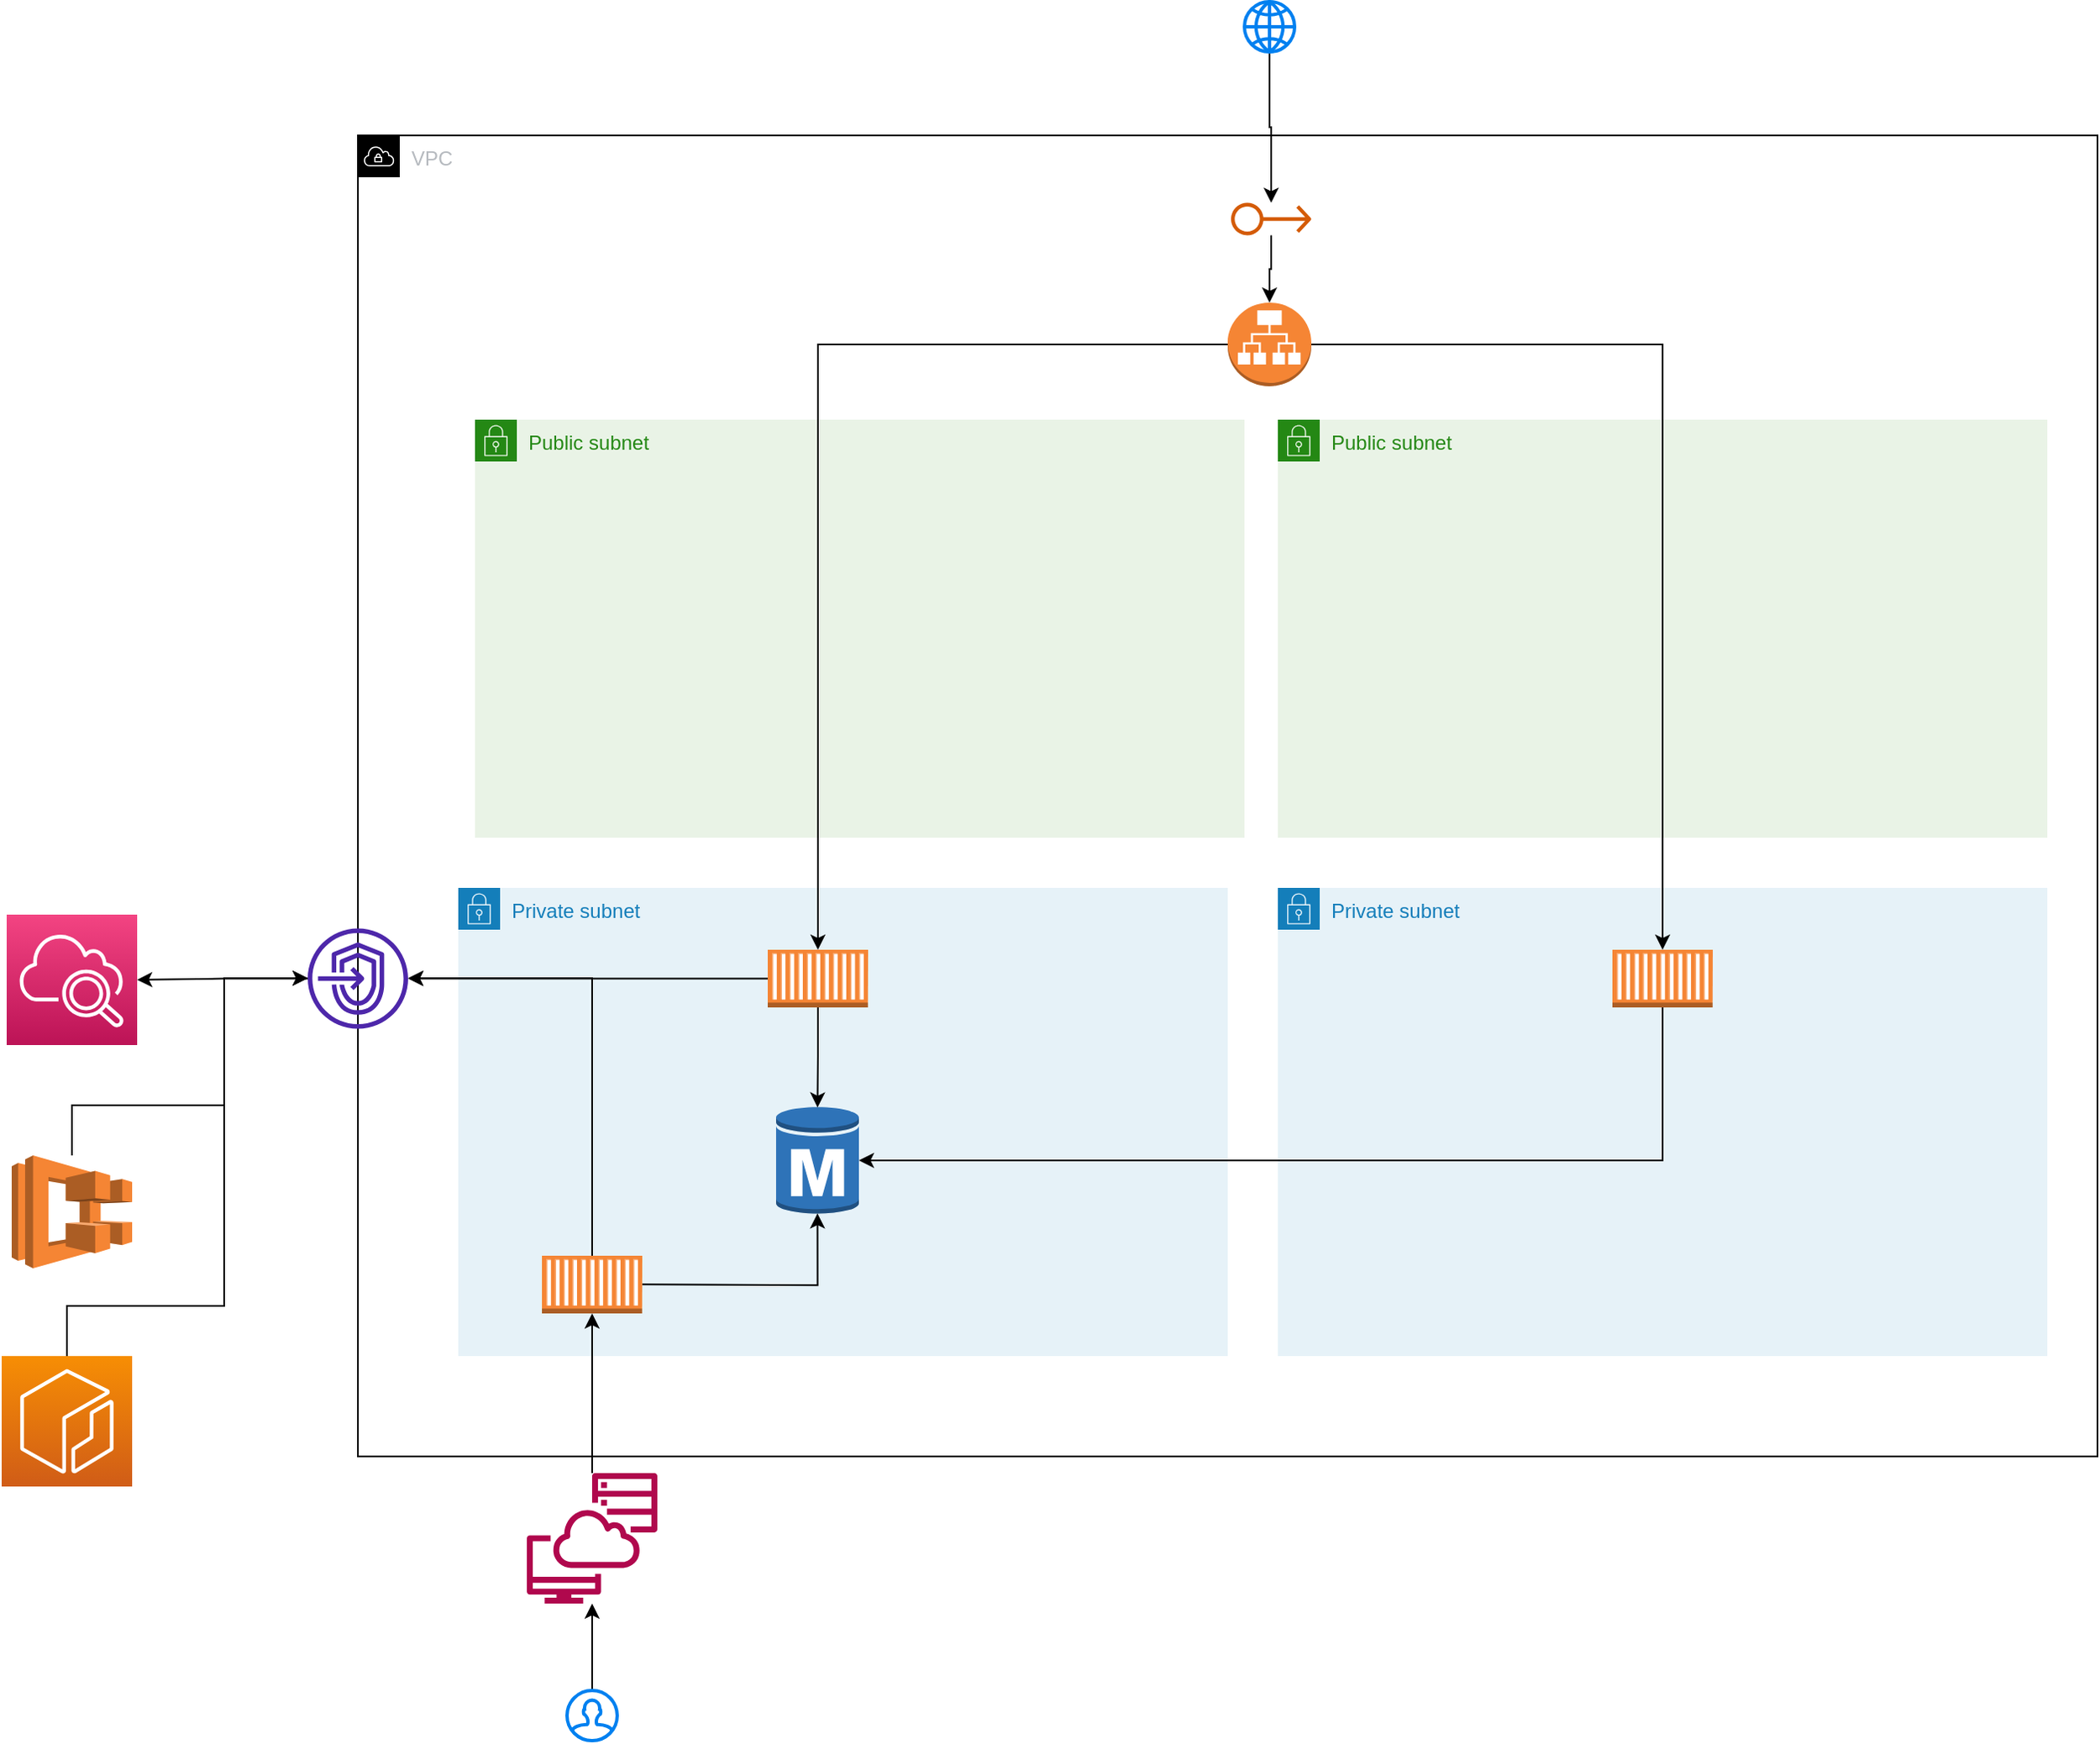 <mxfile version="21.3.3" type="github">
  <diagram id="Ht1M8jgEwFfnCIfOTk4-" name="Page-1">
    <mxGraphModel dx="3025" dy="3112" grid="1" gridSize="10" guides="1" tooltips="1" connect="1" arrows="1" fold="1" page="1" pageScale="1" pageWidth="1169" pageHeight="827" math="0" shadow="0">
      <root>
        <mxCell id="0" />
        <mxCell id="1" parent="0" />
        <mxCell id="mZrZ3VLlIDcRX8v9q6k0-5" value="VPC" style="sketch=0;outlineConnect=0;gradientColor=none;html=1;whiteSpace=wrap;fontSize=12;fontStyle=0;shape=mxgraph.aws4.group;grIcon=mxgraph.aws4.group_vpc;strokeColor=#000000;fillColor=none;verticalAlign=top;align=left;spacingLeft=30;fontColor=#B6BABF;dashed=0;" vertex="1" parent="1">
          <mxGeometry x="80" y="-900" width="1040" height="790" as="geometry" />
        </mxCell>
        <mxCell id="mZrZ3VLlIDcRX8v9q6k0-2" value="Public subnet" style="points=[[0,0],[0.25,0],[0.5,0],[0.75,0],[1,0],[1,0.25],[1,0.5],[1,0.75],[1,1],[0.75,1],[0.5,1],[0.25,1],[0,1],[0,0.75],[0,0.5],[0,0.25]];outlineConnect=0;gradientColor=none;html=1;whiteSpace=wrap;fontSize=12;fontStyle=0;container=1;pointerEvents=0;collapsible=0;recursiveResize=0;shape=mxgraph.aws4.group;grIcon=mxgraph.aws4.group_security_group;grStroke=0;strokeColor=#248814;fillColor=#E9F3E6;verticalAlign=top;align=left;spacingLeft=30;fontColor=#248814;dashed=0;" vertex="1" parent="1">
          <mxGeometry x="630" y="-730" width="460" height="250" as="geometry" />
        </mxCell>
        <mxCell id="mZrZ3VLlIDcRX8v9q6k0-3" value="Private subnet" style="points=[[0,0],[0.25,0],[0.5,0],[0.75,0],[1,0],[1,0.25],[1,0.5],[1,0.75],[1,1],[0.75,1],[0.5,1],[0.25,1],[0,1],[0,0.75],[0,0.5],[0,0.25]];outlineConnect=0;gradientColor=none;html=1;whiteSpace=wrap;fontSize=12;fontStyle=0;container=1;pointerEvents=0;collapsible=0;recursiveResize=0;shape=mxgraph.aws4.group;grIcon=mxgraph.aws4.group_security_group;grStroke=0;strokeColor=#147EBA;fillColor=#E6F2F8;verticalAlign=top;align=left;spacingLeft=30;fontColor=#147EBA;dashed=0;" vertex="1" parent="1">
          <mxGeometry x="140" y="-450" width="460" height="280" as="geometry" />
        </mxCell>
        <mxCell id="mZrZ3VLlIDcRX8v9q6k0-16" style="edgeStyle=orthogonalEdgeStyle;rounded=0;orthogonalLoop=1;jettySize=auto;html=1;strokeWidth=1;fillColor=#60a917;strokeColor=#000000;entryX=0.5;entryY=0.98;entryDx=0;entryDy=0;entryPerimeter=0;" edge="1" parent="mZrZ3VLlIDcRX8v9q6k0-3" target="mZrZ3VLlIDcRX8v9q6k0-38">
          <mxGeometry relative="1" as="geometry">
            <mxPoint x="110" y="237.067" as="sourcePoint" />
            <mxPoint x="215" y="200" as="targetPoint" />
          </mxGeometry>
        </mxCell>
        <mxCell id="mZrZ3VLlIDcRX8v9q6k0-31" value="" style="outlineConnect=0;dashed=0;verticalLabelPosition=bottom;verticalAlign=top;align=center;html=1;shape=mxgraph.aws3.ec2_compute_container;fillColor=#F58534;gradientColor=none;" vertex="1" parent="mZrZ3VLlIDcRX8v9q6k0-3">
          <mxGeometry x="50" y="220" width="60" height="34.5" as="geometry" />
        </mxCell>
        <mxCell id="mZrZ3VLlIDcRX8v9q6k0-38" value="" style="outlineConnect=0;dashed=0;verticalLabelPosition=bottom;verticalAlign=top;align=center;html=1;shape=mxgraph.aws3.rds_db_instance;fillColor=#2E73B8;gradientColor=none;" vertex="1" parent="mZrZ3VLlIDcRX8v9q6k0-3">
          <mxGeometry x="190" y="130" width="49.5" height="66" as="geometry" />
        </mxCell>
        <mxCell id="mZrZ3VLlIDcRX8v9q6k0-6" value="Public subnet" style="points=[[0,0],[0.25,0],[0.5,0],[0.75,0],[1,0],[1,0.25],[1,0.5],[1,0.75],[1,1],[0.75,1],[0.5,1],[0.25,1],[0,1],[0,0.75],[0,0.5],[0,0.25]];outlineConnect=0;gradientColor=none;html=1;whiteSpace=wrap;fontSize=12;fontStyle=0;container=1;pointerEvents=0;collapsible=0;recursiveResize=0;shape=mxgraph.aws4.group;grIcon=mxgraph.aws4.group_security_group;grStroke=0;strokeColor=#248814;fillColor=#E9F3E6;verticalAlign=top;align=left;spacingLeft=30;fontColor=#248814;dashed=0;" vertex="1" parent="1">
          <mxGeometry x="150" y="-730" width="460" height="250" as="geometry" />
        </mxCell>
        <mxCell id="mZrZ3VLlIDcRX8v9q6k0-7" value="Private subnet" style="points=[[0,0],[0.25,0],[0.5,0],[0.75,0],[1,0],[1,0.25],[1,0.5],[1,0.75],[1,1],[0.75,1],[0.5,1],[0.25,1],[0,1],[0,0.75],[0,0.5],[0,0.25]];outlineConnect=0;gradientColor=none;html=1;whiteSpace=wrap;fontSize=12;fontStyle=0;container=1;pointerEvents=0;collapsible=0;recursiveResize=0;shape=mxgraph.aws4.group;grIcon=mxgraph.aws4.group_security_group;grStroke=0;strokeColor=#147EBA;fillColor=#E6F2F8;verticalAlign=top;align=left;spacingLeft=30;fontColor=#147EBA;dashed=0;" vertex="1" parent="1">
          <mxGeometry x="630" y="-450" width="460" height="280" as="geometry" />
        </mxCell>
        <mxCell id="mZrZ3VLlIDcRX8v9q6k0-20" value="" style="outlineConnect=0;dashed=0;verticalLabelPosition=bottom;verticalAlign=top;align=center;html=1;shape=mxgraph.aws3.ec2_compute_container;fillColor=#F58534;gradientColor=none;" vertex="1" parent="mZrZ3VLlIDcRX8v9q6k0-7">
          <mxGeometry x="200" y="37" width="60" height="34.5" as="geometry" />
        </mxCell>
        <mxCell id="mZrZ3VLlIDcRX8v9q6k0-10" value="" style="edgeStyle=orthogonalEdgeStyle;rounded=0;orthogonalLoop=1;jettySize=auto;html=1;fillColor=#60a917;strokeColor=#000000;strokeWidth=1;entryX=0.5;entryY=1;entryDx=0;entryDy=0;entryPerimeter=0;" edge="1" parent="1" source="mZrZ3VLlIDcRX8v9q6k0-9" target="mZrZ3VLlIDcRX8v9q6k0-31">
          <mxGeometry relative="1" as="geometry">
            <mxPoint x="220" y="-186" as="targetPoint" />
          </mxGeometry>
        </mxCell>
        <mxCell id="mZrZ3VLlIDcRX8v9q6k0-9" value="" style="sketch=0;outlineConnect=0;fontColor=#232F3E;gradientColor=none;fillColor=#B0084D;strokeColor=none;dashed=0;verticalLabelPosition=bottom;verticalAlign=top;align=center;html=1;fontSize=12;fontStyle=0;aspect=fixed;pointerEvents=1;shape=mxgraph.aws4.systems_manager_session_manager;" vertex="1" parent="1">
          <mxGeometry x="181" y="-100" width="78" height="78" as="geometry" />
        </mxCell>
        <mxCell id="mZrZ3VLlIDcRX8v9q6k0-12" style="edgeStyle=orthogonalEdgeStyle;rounded=0;orthogonalLoop=1;jettySize=auto;html=1;fillColor=#60a917;strokeColor=#000000;strokeWidth=1;" edge="1" parent="1" source="mZrZ3VLlIDcRX8v9q6k0-11" target="mZrZ3VLlIDcRX8v9q6k0-9">
          <mxGeometry relative="1" as="geometry" />
        </mxCell>
        <mxCell id="mZrZ3VLlIDcRX8v9q6k0-11" value="" style="html=1;verticalLabelPosition=bottom;align=center;labelBackgroundColor=#ffffff;verticalAlign=top;strokeWidth=2;strokeColor=#0080F0;shadow=0;dashed=0;shape=mxgraph.ios7.icons.user;" vertex="1" parent="1">
          <mxGeometry x="205" y="30" width="30" height="30" as="geometry" />
        </mxCell>
        <mxCell id="mZrZ3VLlIDcRX8v9q6k0-22" style="edgeStyle=orthogonalEdgeStyle;rounded=0;orthogonalLoop=1;jettySize=auto;html=1;entryX=0.5;entryY=0.02;entryDx=0;entryDy=0;entryPerimeter=0;strokeColor=#000000;" edge="1" parent="1" source="mZrZ3VLlIDcRX8v9q6k0-21" target="mZrZ3VLlIDcRX8v9q6k0-38">
          <mxGeometry relative="1" as="geometry">
            <mxPoint x="354.75" y="-319.34" as="targetPoint" />
          </mxGeometry>
        </mxCell>
        <mxCell id="mZrZ3VLlIDcRX8v9q6k0-25" style="edgeStyle=orthogonalEdgeStyle;rounded=0;orthogonalLoop=1;jettySize=auto;html=1;strokeColor=#000000;" edge="1" parent="1" source="mZrZ3VLlIDcRX8v9q6k0-21" target="mZrZ3VLlIDcRX8v9q6k0-24">
          <mxGeometry relative="1" as="geometry" />
        </mxCell>
        <mxCell id="mZrZ3VLlIDcRX8v9q6k0-21" value="" style="outlineConnect=0;dashed=0;verticalLabelPosition=bottom;verticalAlign=top;align=center;html=1;shape=mxgraph.aws3.ec2_compute_container;fillColor=#F58534;gradientColor=none;" vertex="1" parent="1">
          <mxGeometry x="325" y="-413" width="60" height="34.5" as="geometry" />
        </mxCell>
        <mxCell id="mZrZ3VLlIDcRX8v9q6k0-29" style="edgeStyle=orthogonalEdgeStyle;rounded=0;orthogonalLoop=1;jettySize=auto;html=1;" edge="1" parent="1" source="mZrZ3VLlIDcRX8v9q6k0-24" target="mZrZ3VLlIDcRX8v9q6k0-28">
          <mxGeometry relative="1" as="geometry" />
        </mxCell>
        <mxCell id="mZrZ3VLlIDcRX8v9q6k0-24" value="" style="sketch=0;outlineConnect=0;fontColor=#232F3E;gradientColor=none;fillColor=#4D27AA;strokeColor=none;dashed=0;verticalLabelPosition=bottom;verticalAlign=top;align=center;html=1;fontSize=12;fontStyle=0;aspect=fixed;pointerEvents=1;shape=mxgraph.aws4.endpoints;" vertex="1" parent="1">
          <mxGeometry x="50" y="-425.75" width="60" height="60" as="geometry" />
        </mxCell>
        <mxCell id="mZrZ3VLlIDcRX8v9q6k0-27" style="edgeStyle=orthogonalEdgeStyle;rounded=0;orthogonalLoop=1;jettySize=auto;html=1;exitX=0.5;exitY=0;exitDx=0;exitDy=0;exitPerimeter=0;" edge="1" parent="1" source="mZrZ3VLlIDcRX8v9q6k0-31" target="mZrZ3VLlIDcRX8v9q6k0-24">
          <mxGeometry relative="1" as="geometry">
            <mxPoint x="120" y="-400" as="targetPoint" />
            <mxPoint x="220" y="-234.87" as="sourcePoint" />
            <Array as="points">
              <mxPoint x="220" y="-396" />
            </Array>
          </mxGeometry>
        </mxCell>
        <mxCell id="mZrZ3VLlIDcRX8v9q6k0-28" value="" style="sketch=0;points=[[0,0,0],[0.25,0,0],[0.5,0,0],[0.75,0,0],[1,0,0],[0,1,0],[0.25,1,0],[0.5,1,0],[0.75,1,0],[1,1,0],[0,0.25,0],[0,0.5,0],[0,0.75,0],[1,0.25,0],[1,0.5,0],[1,0.75,0]];points=[[0,0,0],[0.25,0,0],[0.5,0,0],[0.75,0,0],[1,0,0],[0,1,0],[0.25,1,0],[0.5,1,0],[0.75,1,0],[1,1,0],[0,0.25,0],[0,0.5,0],[0,0.75,0],[1,0.25,0],[1,0.5,0],[1,0.75,0]];outlineConnect=0;fontColor=#232F3E;gradientColor=#F34482;gradientDirection=north;fillColor=#BC1356;strokeColor=#ffffff;dashed=0;verticalLabelPosition=bottom;verticalAlign=top;align=center;html=1;fontSize=12;fontStyle=0;aspect=fixed;shape=mxgraph.aws4.resourceIcon;resIcon=mxgraph.aws4.cloudwatch_2;" vertex="1" parent="1">
          <mxGeometry x="-130" y="-434" width="78" height="78" as="geometry" />
        </mxCell>
        <mxCell id="mZrZ3VLlIDcRX8v9q6k0-32" style="edgeStyle=orthogonalEdgeStyle;rounded=0;orthogonalLoop=1;jettySize=auto;html=1;" edge="1" parent="1" source="mZrZ3VLlIDcRX8v9q6k0-30" target="mZrZ3VLlIDcRX8v9q6k0-24">
          <mxGeometry relative="1" as="geometry">
            <Array as="points">
              <mxPoint x="-91" y="-320" />
              <mxPoint y="-320" />
              <mxPoint y="-396" />
            </Array>
          </mxGeometry>
        </mxCell>
        <mxCell id="mZrZ3VLlIDcRX8v9q6k0-30" value="" style="outlineConnect=0;dashed=0;verticalLabelPosition=bottom;verticalAlign=top;align=center;html=1;shape=mxgraph.aws3.ecs;fillColor=#F58534;gradientColor=none;" vertex="1" parent="1">
          <mxGeometry x="-127" y="-290" width="72" height="67.5" as="geometry" />
        </mxCell>
        <mxCell id="mZrZ3VLlIDcRX8v9q6k0-34" style="edgeStyle=orthogonalEdgeStyle;rounded=0;orthogonalLoop=1;jettySize=auto;html=1;" edge="1" parent="1" source="mZrZ3VLlIDcRX8v9q6k0-33" target="mZrZ3VLlIDcRX8v9q6k0-24">
          <mxGeometry relative="1" as="geometry">
            <Array as="points">
              <mxPoint x="-94" y="-200" />
              <mxPoint y="-200" />
              <mxPoint y="-396" />
            </Array>
          </mxGeometry>
        </mxCell>
        <mxCell id="mZrZ3VLlIDcRX8v9q6k0-33" value="" style="sketch=0;points=[[0,0,0],[0.25,0,0],[0.5,0,0],[0.75,0,0],[1,0,0],[0,1,0],[0.25,1,0],[0.5,1,0],[0.75,1,0],[1,1,0],[0,0.25,0],[0,0.5,0],[0,0.75,0],[1,0.25,0],[1,0.5,0],[1,0.75,0]];outlineConnect=0;fontColor=#232F3E;gradientColor=#F78E04;gradientDirection=north;fillColor=#D05C17;strokeColor=#ffffff;dashed=0;verticalLabelPosition=bottom;verticalAlign=top;align=center;html=1;fontSize=12;fontStyle=0;aspect=fixed;shape=mxgraph.aws4.resourceIcon;resIcon=mxgraph.aws4.ecr;" vertex="1" parent="1">
          <mxGeometry x="-133" y="-170" width="78" height="78" as="geometry" />
        </mxCell>
        <mxCell id="mZrZ3VLlIDcRX8v9q6k0-36" style="edgeStyle=orthogonalEdgeStyle;rounded=0;orthogonalLoop=1;jettySize=auto;html=1;entryX=0.5;entryY=0;entryDx=0;entryDy=0;entryPerimeter=0;" edge="1" parent="1" source="mZrZ3VLlIDcRX8v9q6k0-35" target="mZrZ3VLlIDcRX8v9q6k0-21">
          <mxGeometry relative="1" as="geometry" />
        </mxCell>
        <mxCell id="mZrZ3VLlIDcRX8v9q6k0-37" style="edgeStyle=orthogonalEdgeStyle;rounded=0;orthogonalLoop=1;jettySize=auto;html=1;" edge="1" parent="1" source="mZrZ3VLlIDcRX8v9q6k0-35" target="mZrZ3VLlIDcRX8v9q6k0-20">
          <mxGeometry relative="1" as="geometry" />
        </mxCell>
        <mxCell id="mZrZ3VLlIDcRX8v9q6k0-35" value="" style="outlineConnect=0;dashed=0;verticalLabelPosition=bottom;verticalAlign=top;align=center;html=1;shape=mxgraph.aws3.application_load_balancer;fillColor=#F58534;gradientColor=none;" vertex="1" parent="1">
          <mxGeometry x="600" y="-800" width="50" height="50" as="geometry" />
        </mxCell>
        <mxCell id="mZrZ3VLlIDcRX8v9q6k0-23" value="" style="edgeStyle=orthogonalEdgeStyle;rounded=0;orthogonalLoop=1;jettySize=auto;html=1;strokeColor=#000000;entryX=1;entryY=0.5;entryDx=0;entryDy=0;entryPerimeter=0;" edge="1" parent="1" source="mZrZ3VLlIDcRX8v9q6k0-20" target="mZrZ3VLlIDcRX8v9q6k0-38">
          <mxGeometry relative="1" as="geometry">
            <mxPoint x="860" y="-320" as="targetPoint" />
            <Array as="points">
              <mxPoint x="860" y="-287" />
            </Array>
          </mxGeometry>
        </mxCell>
        <mxCell id="mZrZ3VLlIDcRX8v9q6k0-40" style="edgeStyle=orthogonalEdgeStyle;rounded=0;orthogonalLoop=1;jettySize=auto;html=1;" edge="1" parent="1" source="mZrZ3VLlIDcRX8v9q6k0-39" target="mZrZ3VLlIDcRX8v9q6k0-35">
          <mxGeometry relative="1" as="geometry" />
        </mxCell>
        <mxCell id="mZrZ3VLlIDcRX8v9q6k0-39" value="" style="sketch=0;outlineConnect=0;fontColor=#232F3E;gradientColor=none;fillColor=#D45B07;strokeColor=none;dashed=0;verticalLabelPosition=bottom;verticalAlign=top;align=center;html=1;fontSize=12;fontStyle=0;aspect=fixed;pointerEvents=1;shape=mxgraph.aws4.elastic_ip_address;" vertex="1" parent="1">
          <mxGeometry x="602" y="-860" width="48" height="20" as="geometry" />
        </mxCell>
        <mxCell id="mZrZ3VLlIDcRX8v9q6k0-42" style="edgeStyle=orthogonalEdgeStyle;rounded=0;orthogonalLoop=1;jettySize=auto;html=1;" edge="1" parent="1" source="mZrZ3VLlIDcRX8v9q6k0-41" target="mZrZ3VLlIDcRX8v9q6k0-39">
          <mxGeometry relative="1" as="geometry" />
        </mxCell>
        <mxCell id="mZrZ3VLlIDcRX8v9q6k0-41" value="" style="html=1;verticalLabelPosition=bottom;align=center;labelBackgroundColor=#ffffff;verticalAlign=top;strokeWidth=2;strokeColor=#0080F0;shadow=0;dashed=0;shape=mxgraph.ios7.icons.globe;" vertex="1" parent="1">
          <mxGeometry x="610" y="-980" width="30" height="30" as="geometry" />
        </mxCell>
      </root>
    </mxGraphModel>
  </diagram>
</mxfile>
